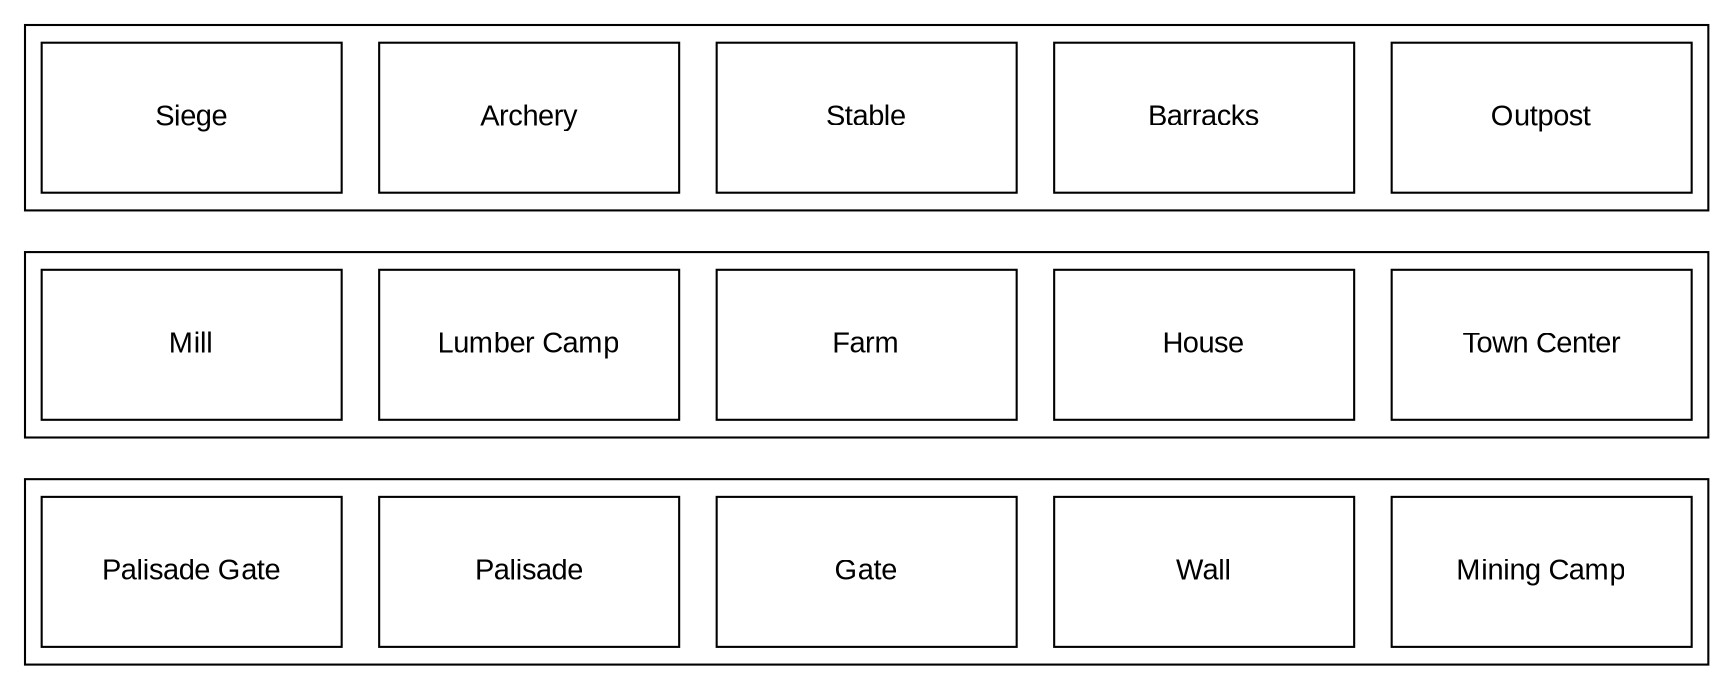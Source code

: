 digraph D {
    node [pin=true, width=2, height=1, shape=record, fixedsize=true, autosize=false, fontname="Arial"];
    subgraph cluster_0 {
      e [label="Outpost"];
      d [label="Barracks"];
      c [label="Stable"];
      b [label="Archery"];
      a [label="Siege"];
    }
    subgraph cluster_1 {
      j [label="Town Center"];
      i [label="House"];
      h [label="Farm"];
      g [label="Lumber Camp"];
      f [label="Mill"];
    }

    subgraph cluster_2 {
      k [label="Mining Camp"];
      l [label="Wall"];
      m [label="Gate"];
      n [label="Palisade"];
      o [label="Palisade Gate"];
    }
  a -> f [style=invis];
  j -> k [style=invis];
}
